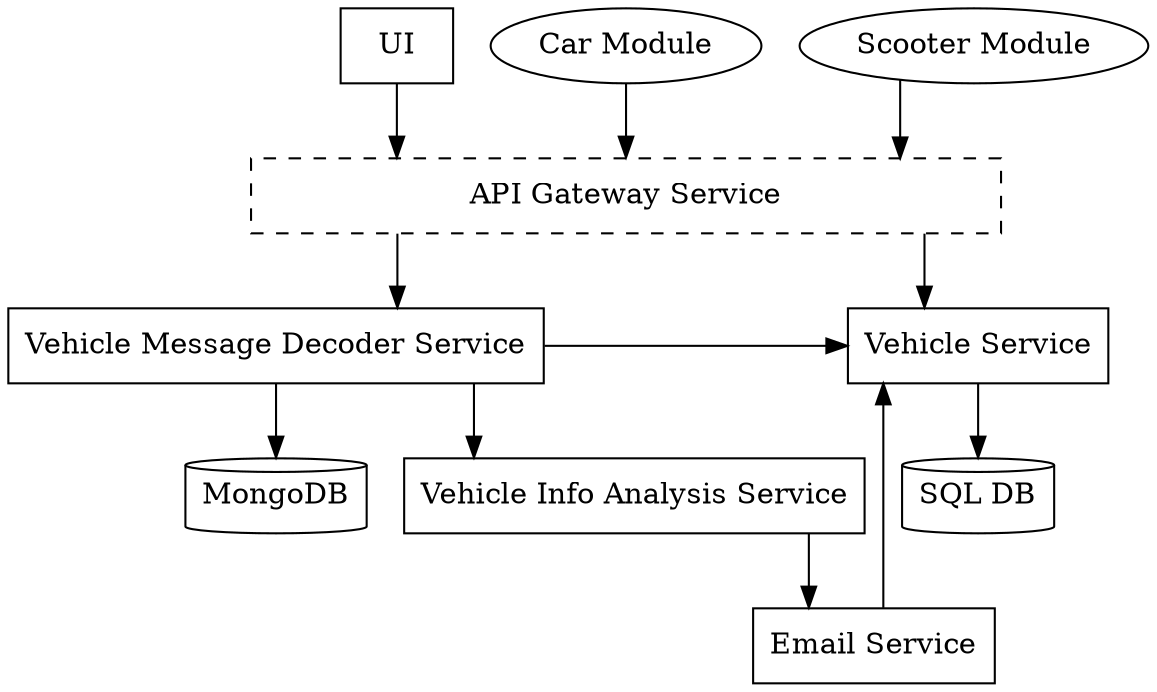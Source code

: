 digraph G {
    splines=ortho

    /* Entities */
    ui [label="UI", shape="rect"]
    car [label="Car Module", shape=""]
    scooter [label="Scooter Module", shape=""]

    vehicles [label="Vehicle Service", shape="rect", group="vehicle"]
    vehiclesDb [label="SQL DB", shape="cylinder", group="vehicle"]
    decoder [label="Vehicle Message Decoder Service", shape="rect", group="decoder"]
    decoderDb [label="MongoDB", shape="cylinder", group="decoder"]
    analysis [label="Vehicle Info Analysis Service", shape="rect"]
    email [label="Email Service", shape="rect"]

    apiGateway [label="API Gateway Service", shape="rect", width=5, style="dashed"]
    
    /* Relationships */
    ui -> apiGateway // Vehicle Info, Messages
    car -> apiGateway // Car Info Message
    scooter -> apiGateway // Scooter Info Message
    apiGateway -> decoder // New Message, List all Messages
    apiGateway -> vehicles // CRUD Operations for Vehicles
    decoder -> vehicles // Update Vehicle
    decoder -> analysis // Analyse Message for Known Patterns (e.g. Fuel Level Alert)
    analysis -> email // Send Email for Found Pattern
    email -> vehicles // Vehicle Info

    decoder -> decoderDb
    vehicles -> vehiclesDb

    { rank=same ui car scooter }
    { rank=same vehicles decoder }
}